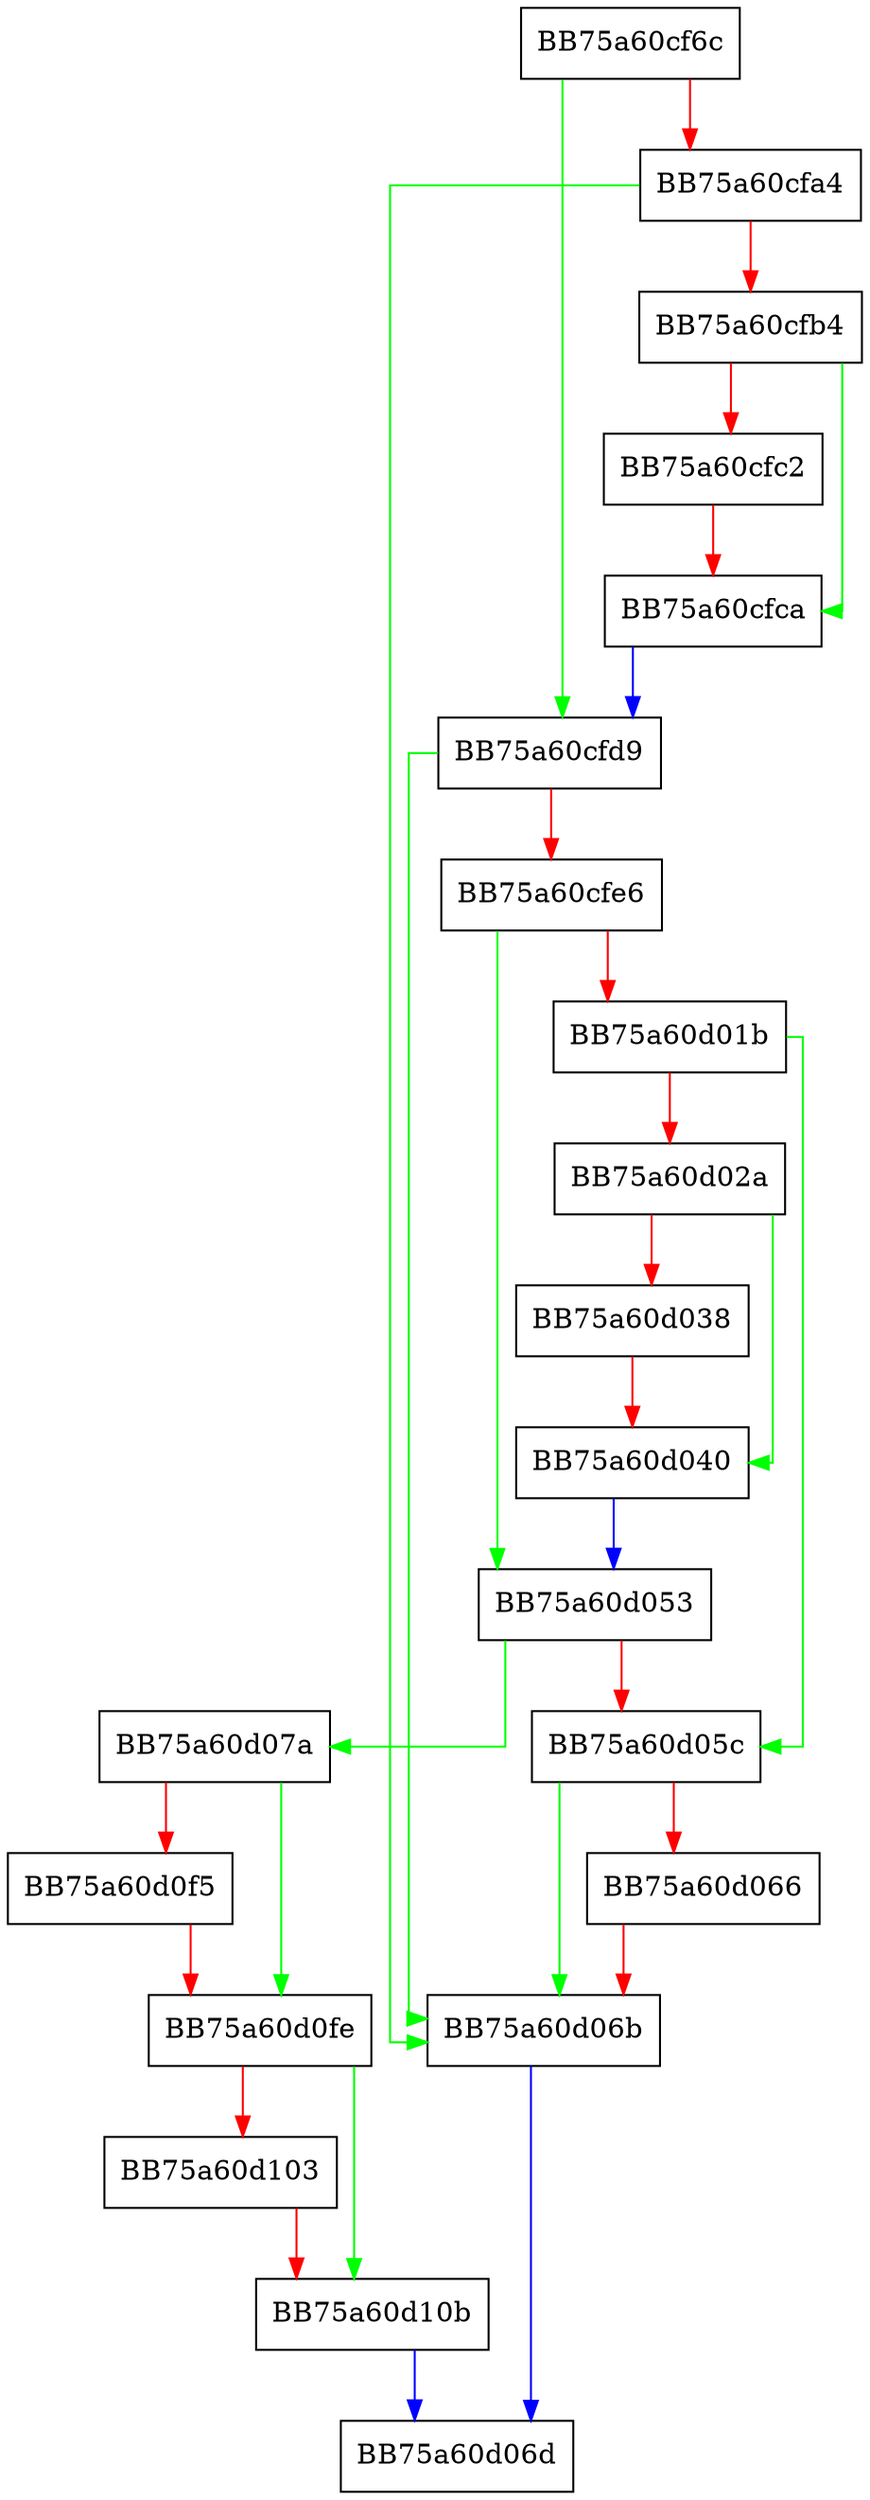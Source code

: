 digraph FindFilesWorker {
  node [shape="box"];
  graph [splines=ortho];
  BB75a60cf6c -> BB75a60cfd9 [color="green"];
  BB75a60cf6c -> BB75a60cfa4 [color="red"];
  BB75a60cfa4 -> BB75a60d06b [color="green"];
  BB75a60cfa4 -> BB75a60cfb4 [color="red"];
  BB75a60cfb4 -> BB75a60cfca [color="green"];
  BB75a60cfb4 -> BB75a60cfc2 [color="red"];
  BB75a60cfc2 -> BB75a60cfca [color="red"];
  BB75a60cfca -> BB75a60cfd9 [color="blue"];
  BB75a60cfd9 -> BB75a60d06b [color="green"];
  BB75a60cfd9 -> BB75a60cfe6 [color="red"];
  BB75a60cfe6 -> BB75a60d053 [color="green"];
  BB75a60cfe6 -> BB75a60d01b [color="red"];
  BB75a60d01b -> BB75a60d05c [color="green"];
  BB75a60d01b -> BB75a60d02a [color="red"];
  BB75a60d02a -> BB75a60d040 [color="green"];
  BB75a60d02a -> BB75a60d038 [color="red"];
  BB75a60d038 -> BB75a60d040 [color="red"];
  BB75a60d040 -> BB75a60d053 [color="blue"];
  BB75a60d053 -> BB75a60d07a [color="green"];
  BB75a60d053 -> BB75a60d05c [color="red"];
  BB75a60d05c -> BB75a60d06b [color="green"];
  BB75a60d05c -> BB75a60d066 [color="red"];
  BB75a60d066 -> BB75a60d06b [color="red"];
  BB75a60d06b -> BB75a60d06d [color="blue"];
  BB75a60d07a -> BB75a60d0fe [color="green"];
  BB75a60d07a -> BB75a60d0f5 [color="red"];
  BB75a60d0f5 -> BB75a60d0fe [color="red"];
  BB75a60d0fe -> BB75a60d10b [color="green"];
  BB75a60d0fe -> BB75a60d103 [color="red"];
  BB75a60d103 -> BB75a60d10b [color="red"];
  BB75a60d10b -> BB75a60d06d [color="blue"];
}